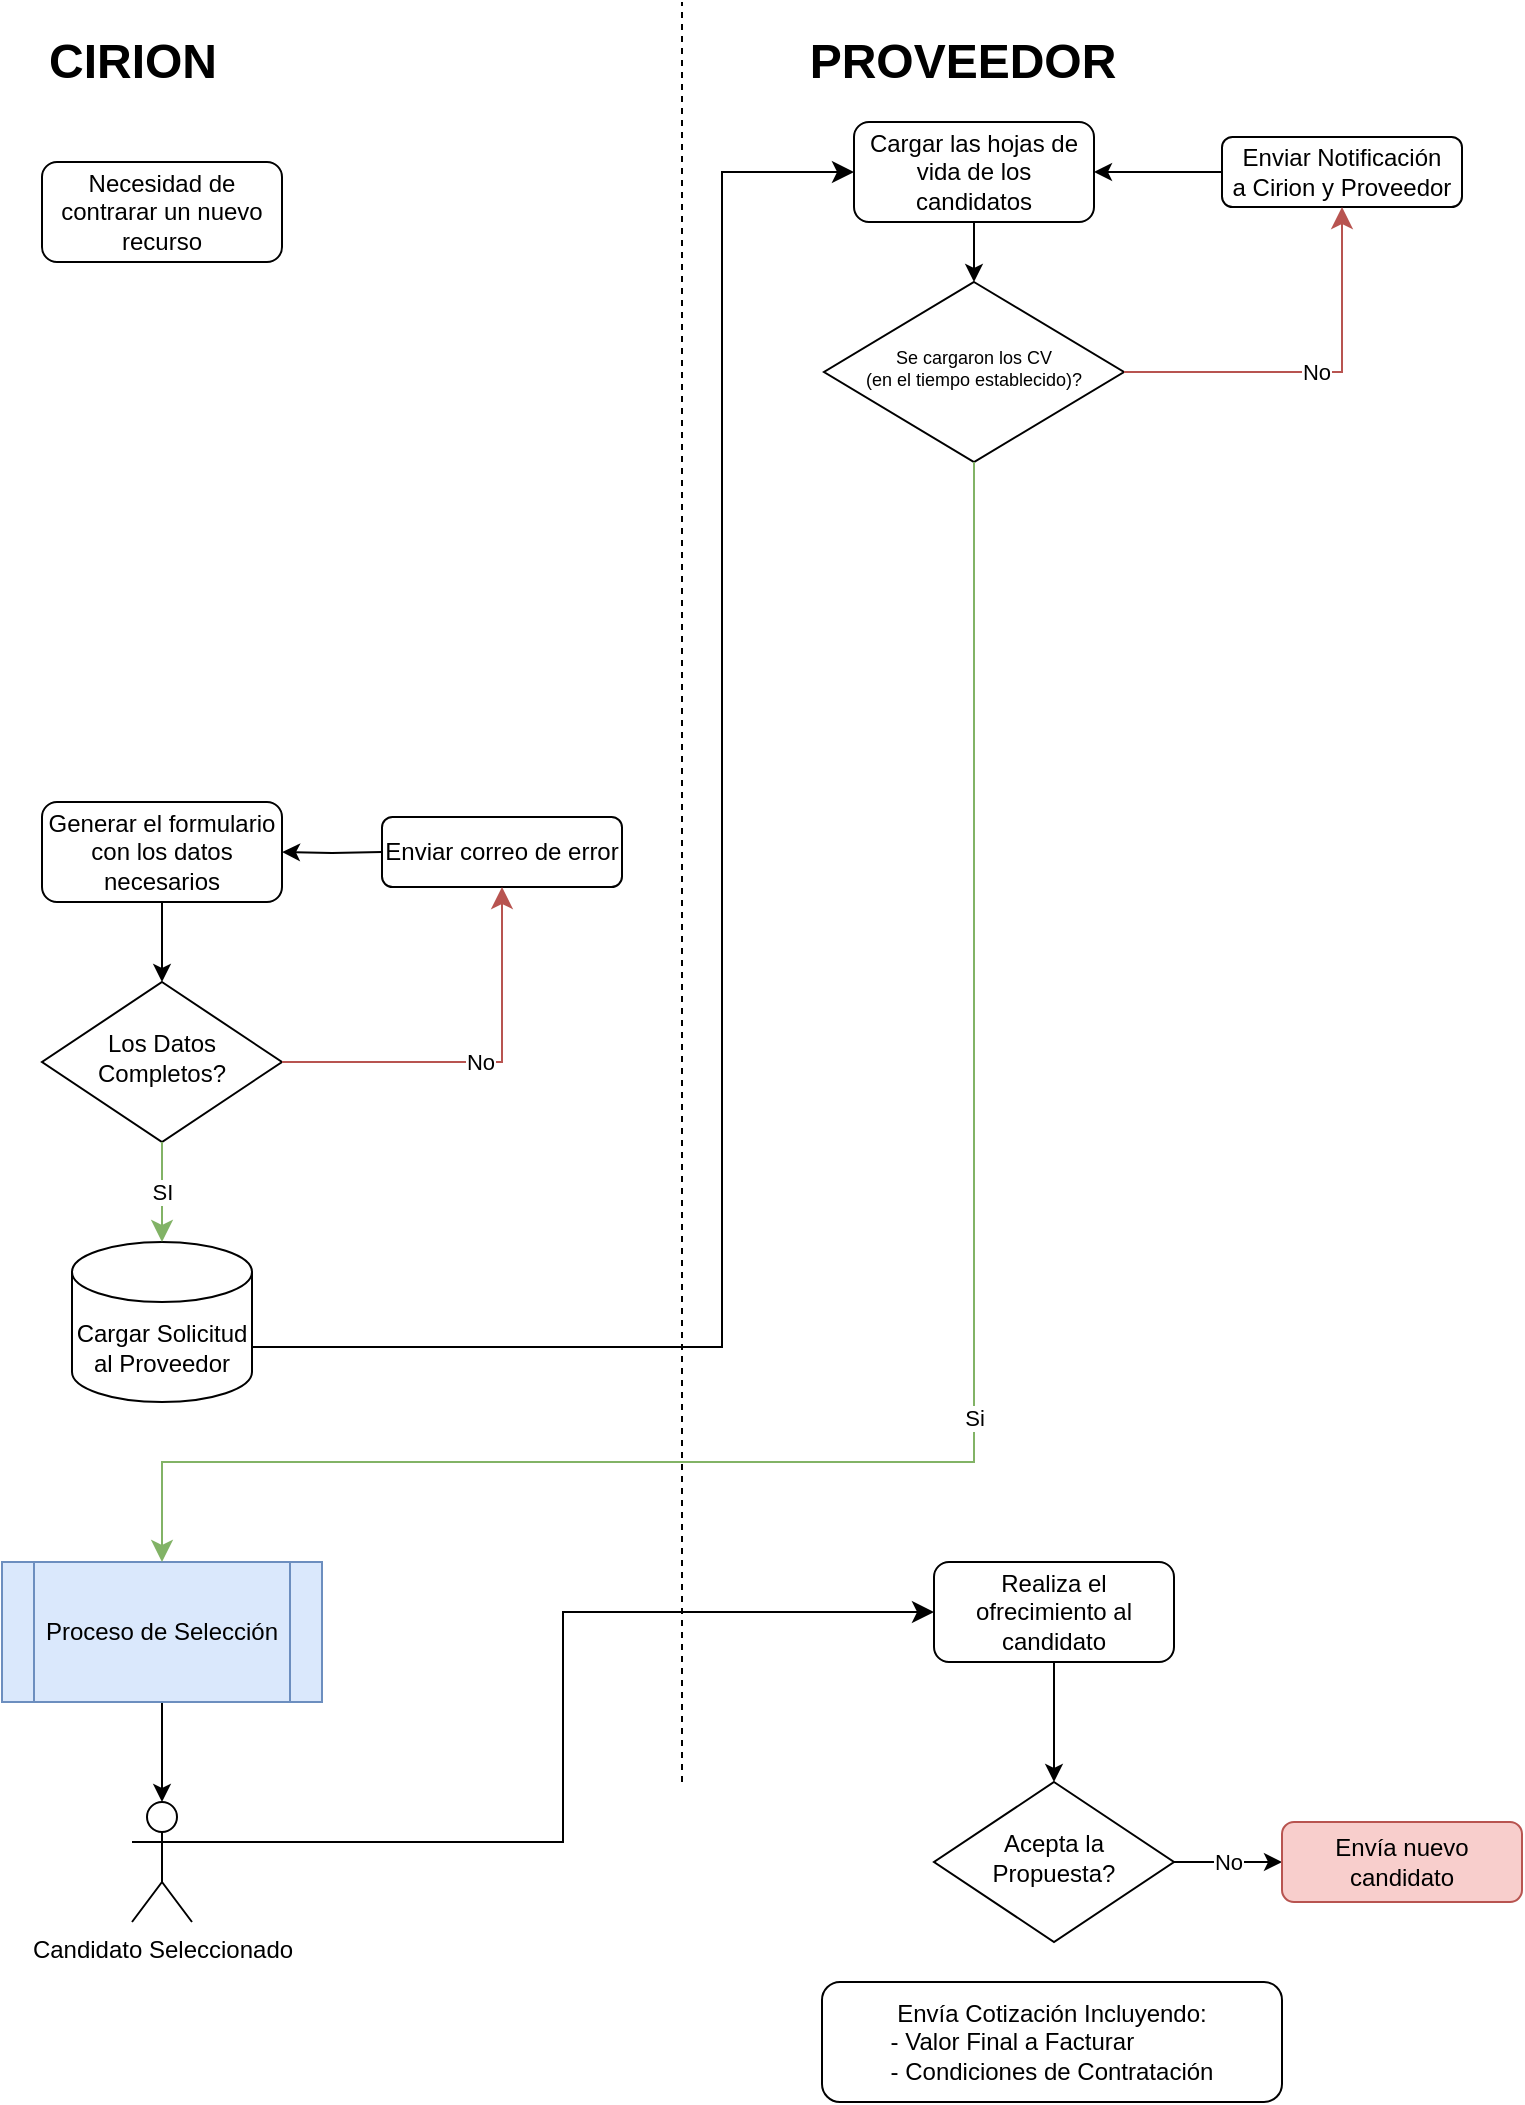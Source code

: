 <mxfile version="20.8.13" type="github">
  <diagram id="C5RBs43oDa-KdzZeNtuy" name="Page-1">
    <mxGraphModel dx="1434" dy="2764" grid="1" gridSize="10" guides="1" tooltips="1" connect="1" arrows="1" fold="1" page="1" pageScale="1" pageWidth="800" pageHeight="2000" math="0" shadow="0">
      <root>
        <mxCell id="WIyWlLk6GJQsqaUBKTNV-0" />
        <mxCell id="WIyWlLk6GJQsqaUBKTNV-1" parent="WIyWlLk6GJQsqaUBKTNV-0" />
        <mxCell id="WIyWlLk6GJQsqaUBKTNV-3" value="Necesidad de contrarar un nuevo recurso" style="rounded=1;whiteSpace=wrap;html=1;fontSize=12;glass=0;strokeWidth=1;shadow=0;" parent="WIyWlLk6GJQsqaUBKTNV-1" vertex="1">
          <mxGeometry x="60" y="-1900" width="120" height="50" as="geometry" />
        </mxCell>
        <mxCell id="WIyWlLk6GJQsqaUBKTNV-6" value="Los Datos Completos?" style="rhombus;whiteSpace=wrap;html=1;shadow=0;fontFamily=Helvetica;fontSize=12;align=center;strokeWidth=1;spacing=6;spacingTop=-4;" parent="WIyWlLk6GJQsqaUBKTNV-1" vertex="1">
          <mxGeometry x="60" y="-1490" width="120" height="80" as="geometry" />
        </mxCell>
        <mxCell id="YMJJve0_kKkiC92dxt4T-5" style="edgeStyle=orthogonalEdgeStyle;rounded=0;orthogonalLoop=1;jettySize=auto;html=1;exitX=0.5;exitY=1;exitDx=0;exitDy=0;entryX=0.5;entryY=0;entryDx=0;entryDy=0;" parent="WIyWlLk6GJQsqaUBKTNV-1" source="YMJJve0_kKkiC92dxt4T-1" target="WIyWlLk6GJQsqaUBKTNV-6" edge="1">
          <mxGeometry relative="1" as="geometry" />
        </mxCell>
        <mxCell id="YMJJve0_kKkiC92dxt4T-1" value="Generar el formulario con los datos necesarios" style="rounded=1;whiteSpace=wrap;html=1;fontSize=12;glass=0;strokeWidth=1;shadow=0;" parent="WIyWlLk6GJQsqaUBKTNV-1" vertex="1">
          <mxGeometry x="60" y="-1580" width="120" height="50" as="geometry" />
        </mxCell>
        <mxCell id="YMJJve0_kKkiC92dxt4T-8" style="edgeStyle=orthogonalEdgeStyle;rounded=0;orthogonalLoop=1;jettySize=auto;html=1;exitX=0;exitY=0.5;exitDx=0;exitDy=0;entryX=1;entryY=0.5;entryDx=0;entryDy=0;" parent="WIyWlLk6GJQsqaUBKTNV-1" target="YMJJve0_kKkiC92dxt4T-1" edge="1">
          <mxGeometry relative="1" as="geometry">
            <mxPoint x="230" y="-1555" as="sourcePoint" />
          </mxGeometry>
        </mxCell>
        <mxCell id="YMJJve0_kKkiC92dxt4T-6" value="Enviar correo de error" style="rounded=1;whiteSpace=wrap;html=1;" parent="WIyWlLk6GJQsqaUBKTNV-1" vertex="1">
          <mxGeometry x="230" y="-1572.5" width="120" height="35" as="geometry" />
        </mxCell>
        <mxCell id="YMJJve0_kKkiC92dxt4T-10" value="Cargar Solicitud al Proveedor" style="shape=cylinder3;whiteSpace=wrap;html=1;boundedLbl=1;backgroundOutline=1;size=15;" parent="WIyWlLk6GJQsqaUBKTNV-1" vertex="1">
          <mxGeometry x="75" y="-1360" width="90" height="80" as="geometry" />
        </mxCell>
        <mxCell id="YMJJve0_kKkiC92dxt4T-13" value="SI" style="edgeStyle=elbowEdgeStyle;elbow=vertical;endArrow=classic;html=1;curved=0;rounded=0;endSize=8;startSize=8;exitX=0.5;exitY=1;exitDx=0;exitDy=0;entryX=0.5;entryY=0;entryDx=0;entryDy=0;entryPerimeter=0;fillColor=#d5e8d4;strokeColor=#82b366;" parent="WIyWlLk6GJQsqaUBKTNV-1" source="WIyWlLk6GJQsqaUBKTNV-6" target="YMJJve0_kKkiC92dxt4T-10" edge="1">
          <mxGeometry width="50" height="50" relative="1" as="geometry">
            <mxPoint x="530" y="-1320" as="sourcePoint" />
            <mxPoint x="580" y="-1370" as="targetPoint" />
          </mxGeometry>
        </mxCell>
        <mxCell id="YMJJve0_kKkiC92dxt4T-15" value="&lt;b&gt;&lt;font style=&quot;font-size: 24px;&quot;&gt;CIRION&lt;/font&gt;&lt;/b&gt;" style="text;html=1;align=center;verticalAlign=middle;resizable=0;points=[];autosize=1;strokeColor=none;fillColor=none;" parent="WIyWlLk6GJQsqaUBKTNV-1" vertex="1">
          <mxGeometry x="50" y="-1970" width="110" height="40" as="geometry" />
        </mxCell>
        <mxCell id="YMJJve0_kKkiC92dxt4T-19" value="&lt;b&gt;&lt;font style=&quot;font-size: 24px;&quot;&gt;PROVEEDOR&lt;/font&gt;&lt;/b&gt;" style="text;html=1;align=center;verticalAlign=middle;resizable=0;points=[];autosize=1;strokeColor=none;fillColor=none;" parent="WIyWlLk6GJQsqaUBKTNV-1" vertex="1">
          <mxGeometry x="430" y="-1970" width="180" height="40" as="geometry" />
        </mxCell>
        <mxCell id="YMJJve0_kKkiC92dxt4T-20" value="" style="edgeStyle=elbowEdgeStyle;elbow=horizontal;endArrow=classic;html=1;curved=0;rounded=0;endSize=8;startSize=8;fontSize=24;exitX=1;exitY=0;exitDx=0;exitDy=52.5;exitPerimeter=0;entryX=0;entryY=0.5;entryDx=0;entryDy=0;" parent="WIyWlLk6GJQsqaUBKTNV-1" source="YMJJve0_kKkiC92dxt4T-10" target="YMJJve0_kKkiC92dxt4T-21" edge="1">
          <mxGeometry width="50" height="50" relative="1" as="geometry">
            <mxPoint x="230" y="-1530" as="sourcePoint" />
            <mxPoint x="460" y="-1900" as="targetPoint" />
            <Array as="points">
              <mxPoint x="400" y="-1720" />
            </Array>
          </mxGeometry>
        </mxCell>
        <mxCell id="YMJJve0_kKkiC92dxt4T-21" value="Cargar las hojas de vida de los candidatos" style="rounded=1;whiteSpace=wrap;html=1;fontSize=12;glass=0;strokeWidth=1;shadow=0;" parent="WIyWlLk6GJQsqaUBKTNV-1" vertex="1">
          <mxGeometry x="466" y="-1920" width="120" height="50" as="geometry" />
        </mxCell>
        <mxCell id="YMJJve0_kKkiC92dxt4T-22" value="Se cargaron los CV &lt;br&gt;(en el tiempo establecido)?" style="rhombus;whiteSpace=wrap;html=1;shadow=0;fontFamily=Helvetica;fontSize=9;align=center;strokeWidth=1;spacing=6;spacingTop=-4;" parent="WIyWlLk6GJQsqaUBKTNV-1" vertex="1">
          <mxGeometry x="451" y="-1840" width="150" height="90" as="geometry" />
        </mxCell>
        <mxCell id="YMJJve0_kKkiC92dxt4T-23" value="" style="endArrow=classic;html=1;rounded=0;fontSize=24;exitX=0.5;exitY=1;exitDx=0;exitDy=0;entryX=0.5;entryY=0;entryDx=0;entryDy=0;" parent="WIyWlLk6GJQsqaUBKTNV-1" source="YMJJve0_kKkiC92dxt4T-21" target="YMJJve0_kKkiC92dxt4T-22" edge="1">
          <mxGeometry width="50" height="50" relative="1" as="geometry">
            <mxPoint x="536" y="-1650" as="sourcePoint" />
            <mxPoint x="586" y="-1700" as="targetPoint" />
          </mxGeometry>
        </mxCell>
        <mxCell id="YMJJve0_kKkiC92dxt4T-24" value="Enviar Notificación&lt;br&gt;a Cirion y Proveedor" style="rounded=1;whiteSpace=wrap;html=1;" parent="WIyWlLk6GJQsqaUBKTNV-1" vertex="1">
          <mxGeometry x="650" y="-1912.5" width="120" height="35" as="geometry" />
        </mxCell>
        <mxCell id="YMJJve0_kKkiC92dxt4T-27" value="" style="endArrow=classic;html=1;rounded=0;fontSize=9;exitX=0;exitY=0.5;exitDx=0;exitDy=0;entryX=1;entryY=0.5;entryDx=0;entryDy=0;" parent="WIyWlLk6GJQsqaUBKTNV-1" source="YMJJve0_kKkiC92dxt4T-24" target="YMJJve0_kKkiC92dxt4T-21" edge="1">
          <mxGeometry width="50" height="50" relative="1" as="geometry">
            <mxPoint x="536" y="-1660" as="sourcePoint" />
            <mxPoint x="586" y="-1710" as="targetPoint" />
          </mxGeometry>
        </mxCell>
        <mxCell id="cx7c3rj6xxl5LqJ8135P-4" style="edgeStyle=orthogonalEdgeStyle;rounded=0;orthogonalLoop=1;jettySize=auto;html=1;exitX=0.5;exitY=1;exitDx=0;exitDy=0;" edge="1" parent="WIyWlLk6GJQsqaUBKTNV-1" source="YMJJve0_kKkiC92dxt4T-28" target="cx7c3rj6xxl5LqJ8135P-5">
          <mxGeometry relative="1" as="geometry">
            <mxPoint x="120" y="-1100" as="targetPoint" />
          </mxGeometry>
        </mxCell>
        <mxCell id="YMJJve0_kKkiC92dxt4T-28" value="Proceso de Selección" style="shape=process;whiteSpace=wrap;html=1;backgroundOutline=1;fontSize=12;fillColor=#dae8fc;strokeColor=#6c8ebf;" parent="WIyWlLk6GJQsqaUBKTNV-1" vertex="1">
          <mxGeometry x="40" y="-1200" width="160" height="70" as="geometry" />
        </mxCell>
        <mxCell id="YMJJve0_kKkiC92dxt4T-30" value="" style="endArrow=none;dashed=1;html=1;rounded=0;fontSize=12;" parent="WIyWlLk6GJQsqaUBKTNV-1" edge="1">
          <mxGeometry width="50" height="50" relative="1" as="geometry">
            <mxPoint x="380" y="-1090" as="sourcePoint" />
            <mxPoint x="380" y="-1980" as="targetPoint" />
          </mxGeometry>
        </mxCell>
        <mxCell id="cx7c3rj6xxl5LqJ8135P-2" value="Si" style="edgeStyle=elbowEdgeStyle;elbow=vertical;endArrow=classic;html=1;curved=0;rounded=0;endSize=8;startSize=8;exitX=0.5;exitY=1;exitDx=0;exitDy=0;entryX=0.5;entryY=0;entryDx=0;entryDy=0;fillColor=#d5e8d4;strokeColor=#82b366;" edge="1" parent="WIyWlLk6GJQsqaUBKTNV-1" source="YMJJve0_kKkiC92dxt4T-22" target="YMJJve0_kKkiC92dxt4T-28">
          <mxGeometry width="50" height="50" relative="1" as="geometry">
            <mxPoint x="420" y="-1600" as="sourcePoint" />
            <mxPoint x="370" y="-1550" as="targetPoint" />
            <Array as="points">
              <mxPoint x="320" y="-1250" />
            </Array>
          </mxGeometry>
        </mxCell>
        <mxCell id="cx7c3rj6xxl5LqJ8135P-5" value="Candidato Seleccionado" style="shape=umlActor;verticalLabelPosition=bottom;verticalAlign=top;html=1;outlineConnect=0;" vertex="1" parent="WIyWlLk6GJQsqaUBKTNV-1">
          <mxGeometry x="105" y="-1080" width="30" height="60" as="geometry" />
        </mxCell>
        <mxCell id="cx7c3rj6xxl5LqJ8135P-12" style="edgeStyle=orthogonalEdgeStyle;rounded=0;orthogonalLoop=1;jettySize=auto;html=1;entryX=0.5;entryY=0;entryDx=0;entryDy=0;" edge="1" parent="WIyWlLk6GJQsqaUBKTNV-1" source="cx7c3rj6xxl5LqJ8135P-6" target="cx7c3rj6xxl5LqJ8135P-11">
          <mxGeometry relative="1" as="geometry" />
        </mxCell>
        <mxCell id="cx7c3rj6xxl5LqJ8135P-6" value="Realiza el ofrecimiento al candidato" style="rounded=1;whiteSpace=wrap;html=1;fontSize=12;glass=0;strokeWidth=1;shadow=0;" vertex="1" parent="WIyWlLk6GJQsqaUBKTNV-1">
          <mxGeometry x="506" y="-1200" width="120" height="50" as="geometry" />
        </mxCell>
        <mxCell id="cx7c3rj6xxl5LqJ8135P-10" value="" style="edgeStyle=elbowEdgeStyle;elbow=horizontal;endArrow=classic;html=1;curved=0;rounded=0;endSize=8;startSize=8;entryX=0;entryY=0.5;entryDx=0;entryDy=0;exitX=1;exitY=0.333;exitDx=0;exitDy=0;exitPerimeter=0;" edge="1" parent="WIyWlLk6GJQsqaUBKTNV-1" source="cx7c3rj6xxl5LqJ8135P-5" target="cx7c3rj6xxl5LqJ8135P-6">
          <mxGeometry width="50" height="50" relative="1" as="geometry">
            <mxPoint x="265" y="-1290" as="sourcePoint" />
            <mxPoint x="315" y="-1340" as="targetPoint" />
          </mxGeometry>
        </mxCell>
        <mxCell id="cx7c3rj6xxl5LqJ8135P-16" value="No" style="edgeStyle=orthogonalEdgeStyle;rounded=0;orthogonalLoop=1;jettySize=auto;html=1;exitX=1;exitY=0.5;exitDx=0;exitDy=0;entryX=0;entryY=0.5;entryDx=0;entryDy=0;" edge="1" parent="WIyWlLk6GJQsqaUBKTNV-1" source="cx7c3rj6xxl5LqJ8135P-11" target="cx7c3rj6xxl5LqJ8135P-15">
          <mxGeometry relative="1" as="geometry" />
        </mxCell>
        <mxCell id="cx7c3rj6xxl5LqJ8135P-11" value="Acepta la Propuesta?" style="rhombus;whiteSpace=wrap;html=1;shadow=0;fontFamily=Helvetica;fontSize=12;align=center;strokeWidth=1;spacing=6;spacingTop=-4;" vertex="1" parent="WIyWlLk6GJQsqaUBKTNV-1">
          <mxGeometry x="506" y="-1090" width="120" height="80" as="geometry" />
        </mxCell>
        <mxCell id="cx7c3rj6xxl5LqJ8135P-15" value="Envía nuevo candidato" style="rounded=1;whiteSpace=wrap;html=1;fillColor=#f8cecc;strokeColor=#b85450;" vertex="1" parent="WIyWlLk6GJQsqaUBKTNV-1">
          <mxGeometry x="680" y="-1070" width="120" height="40" as="geometry" />
        </mxCell>
        <mxCell id="cx7c3rj6xxl5LqJ8135P-17" value="No" style="edgeStyle=segmentEdgeStyle;endArrow=classic;html=1;curved=0;rounded=0;endSize=8;startSize=8;entryX=0.5;entryY=1;entryDx=0;entryDy=0;fillColor=#f8cecc;strokeColor=#b85450;" edge="1" parent="WIyWlLk6GJQsqaUBKTNV-1">
          <mxGeometry width="50" height="50" relative="1" as="geometry">
            <mxPoint x="180" y="-1450" as="sourcePoint" />
            <mxPoint x="290" y="-1537.5" as="targetPoint" />
          </mxGeometry>
        </mxCell>
        <mxCell id="cx7c3rj6xxl5LqJ8135P-18" value="No" style="edgeStyle=segmentEdgeStyle;endArrow=classic;html=1;curved=0;rounded=0;endSize=8;startSize=8;entryX=0.5;entryY=1;entryDx=0;entryDy=0;exitX=1;exitY=0.5;exitDx=0;exitDy=0;fillColor=#f8cecc;strokeColor=#b85450;" edge="1" parent="WIyWlLk6GJQsqaUBKTNV-1" source="YMJJve0_kKkiC92dxt4T-22" target="YMJJve0_kKkiC92dxt4T-24">
          <mxGeometry width="50" height="50" relative="1" as="geometry">
            <mxPoint x="601" y="-1790" as="sourcePoint" />
            <mxPoint x="711" y="-1877.5" as="targetPoint" />
          </mxGeometry>
        </mxCell>
        <mxCell id="cx7c3rj6xxl5LqJ8135P-19" value="Envía Cotización Incluyendo:&lt;br&gt;&lt;div style=&quot;text-align: left;&quot;&gt;&lt;span style=&quot;background-color: initial;&quot;&gt;- Valor Final a Facturar&lt;/span&gt;&lt;/div&gt;&lt;div style=&quot;text-align: left;&quot;&gt;&lt;span style=&quot;background-color: initial;&quot;&gt;- Condiciones de Contratación&lt;/span&gt;&lt;/div&gt;" style="rounded=1;whiteSpace=wrap;html=1;" vertex="1" parent="WIyWlLk6GJQsqaUBKTNV-1">
          <mxGeometry x="450" y="-990" width="230" height="60" as="geometry" />
        </mxCell>
      </root>
    </mxGraphModel>
  </diagram>
</mxfile>
